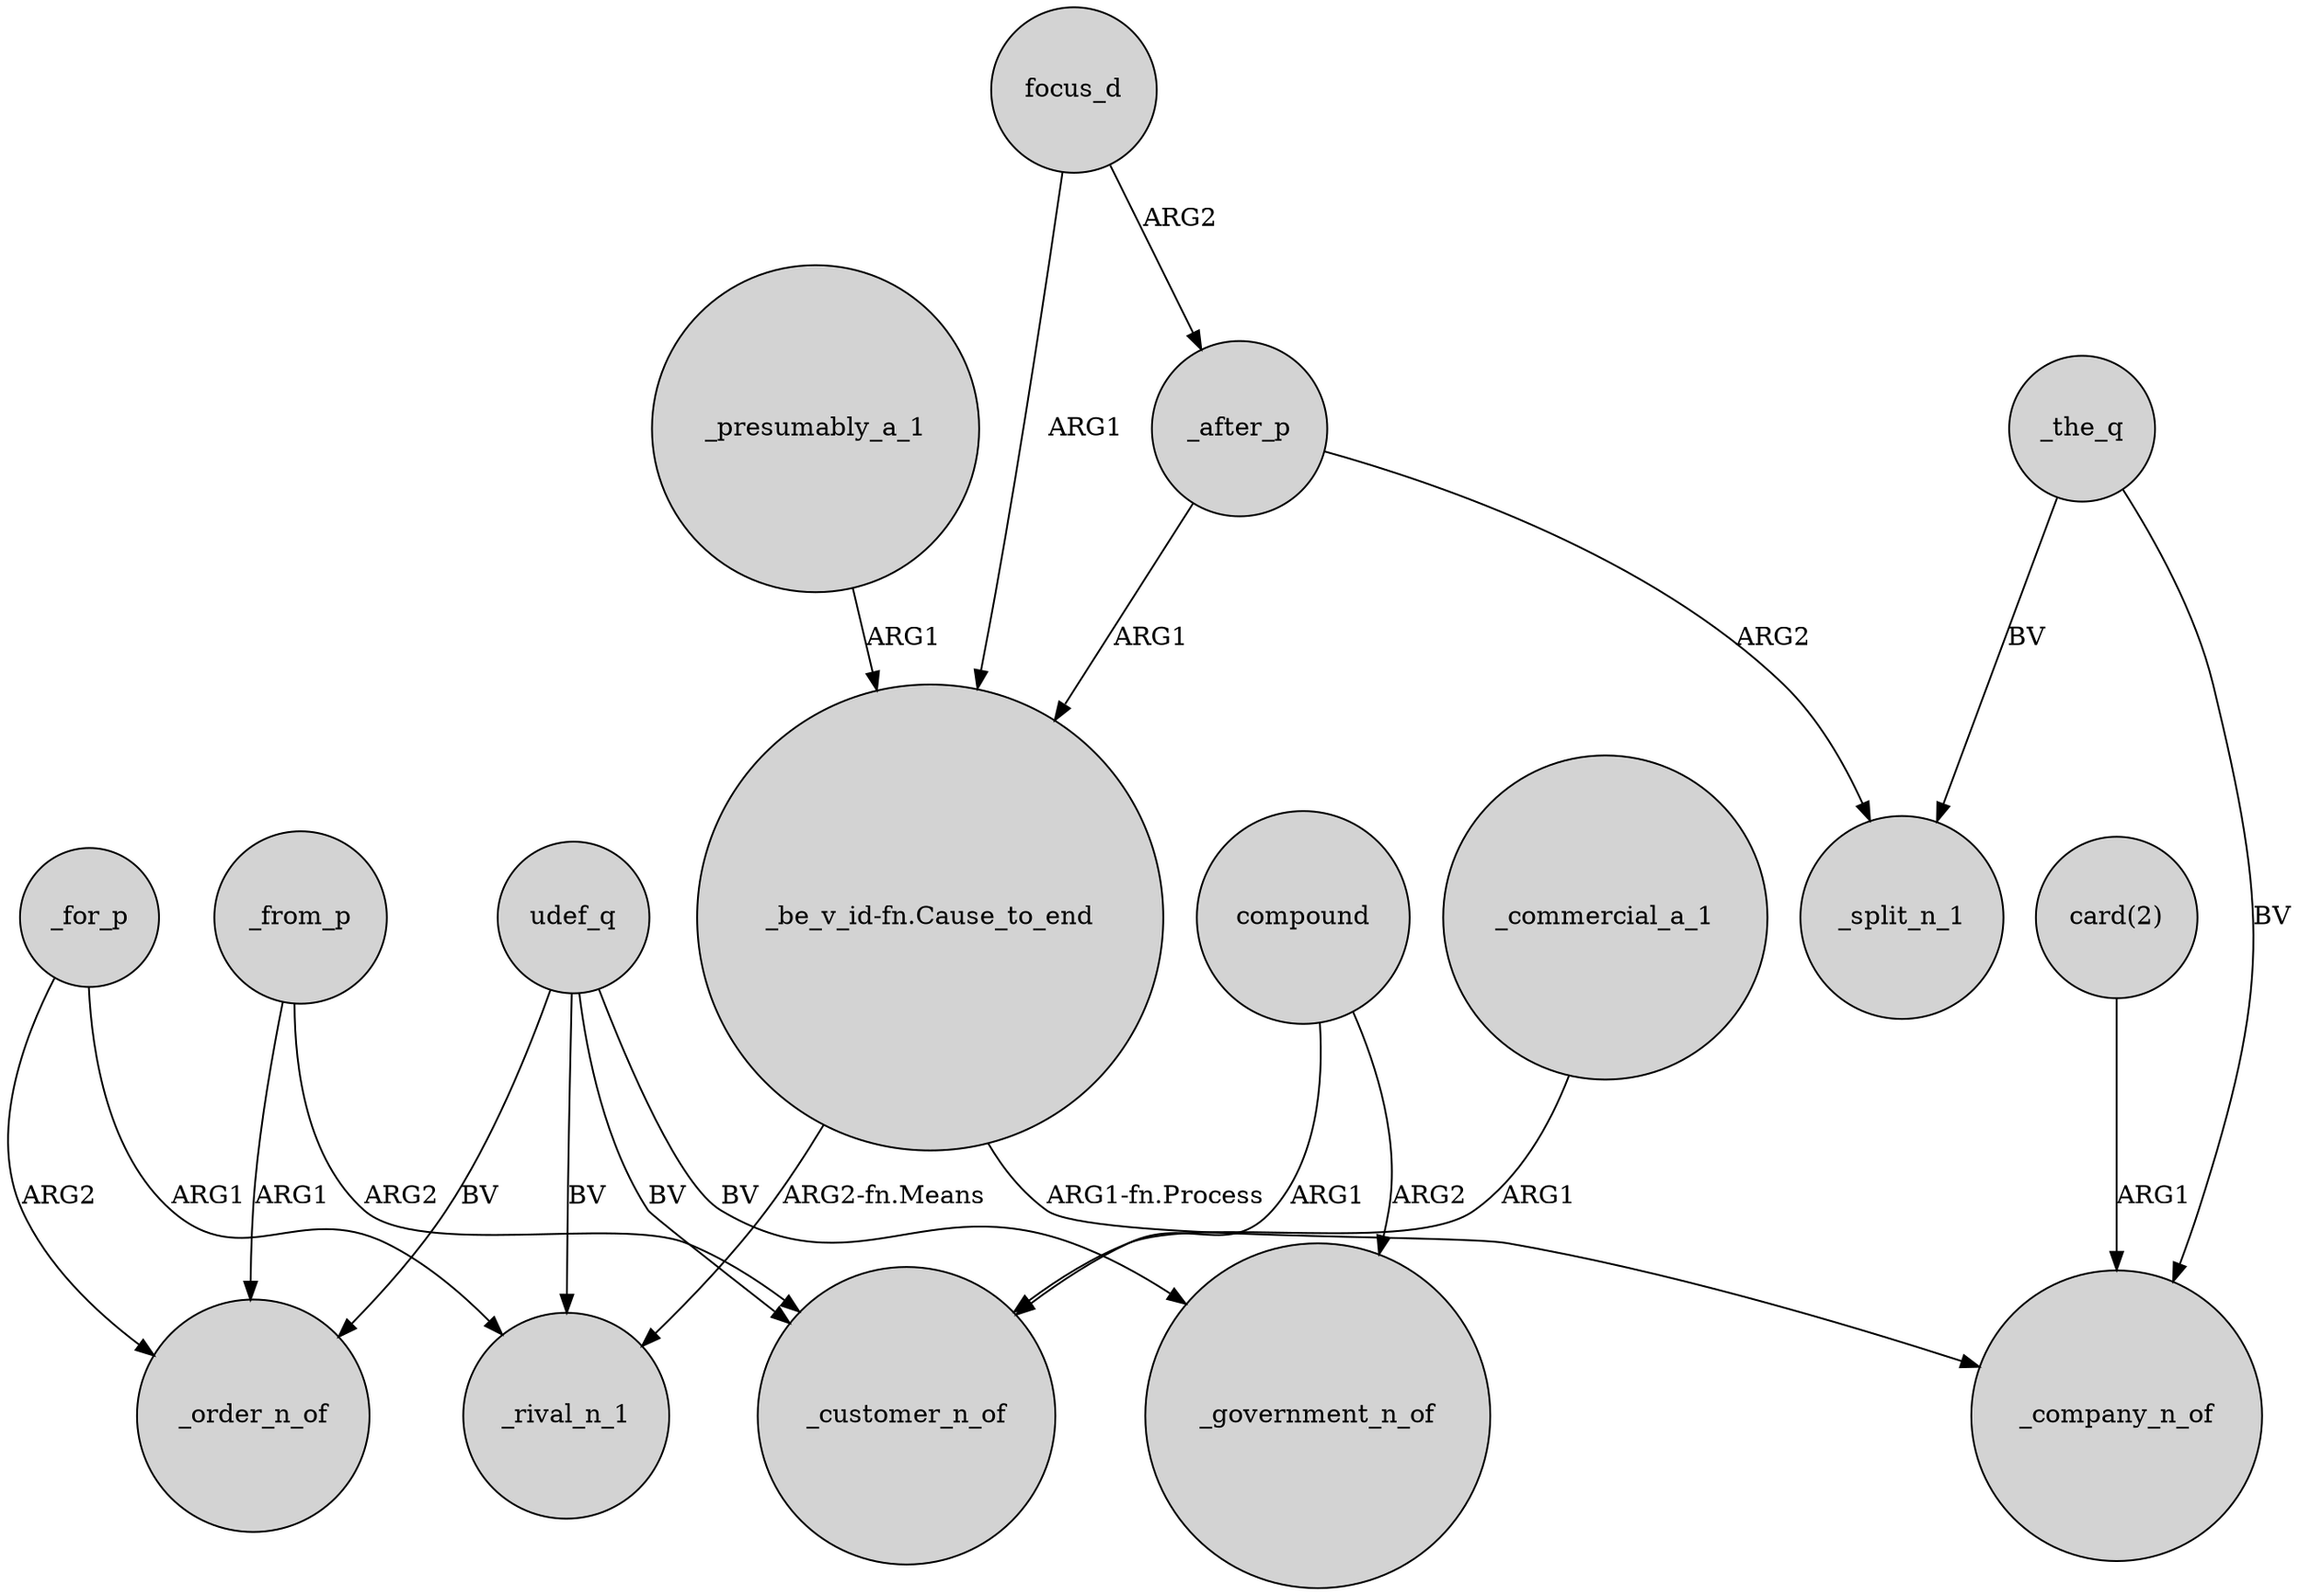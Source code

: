 digraph {
	node [shape=circle style=filled]
	focus_d -> "_be_v_id-fn.Cause_to_end" [label=ARG1]
	compound -> _government_n_of [label=ARG2]
	udef_q -> _government_n_of [label=BV]
	_from_p -> _order_n_of [label=ARG1]
	"_be_v_id-fn.Cause_to_end" -> _rival_n_1 [label="ARG2-fn.Means"]
	"_be_v_id-fn.Cause_to_end" -> _company_n_of [label="ARG1-fn.Process"]
	udef_q -> _order_n_of [label=BV]
	_for_p -> _rival_n_1 [label=ARG1]
	compound -> _customer_n_of [label=ARG1]
	_from_p -> _customer_n_of [label=ARG2]
	_the_q -> _split_n_1 [label=BV]
	udef_q -> _rival_n_1 [label=BV]
	_after_p -> _split_n_1 [label=ARG2]
	focus_d -> _after_p [label=ARG2]
	_presumably_a_1 -> "_be_v_id-fn.Cause_to_end" [label=ARG1]
	udef_q -> _customer_n_of [label=BV]
	_commercial_a_1 -> _customer_n_of [label=ARG1]
	"card(2)" -> _company_n_of [label=ARG1]
	_for_p -> _order_n_of [label=ARG2]
	_after_p -> "_be_v_id-fn.Cause_to_end" [label=ARG1]
	_the_q -> _company_n_of [label=BV]
}
